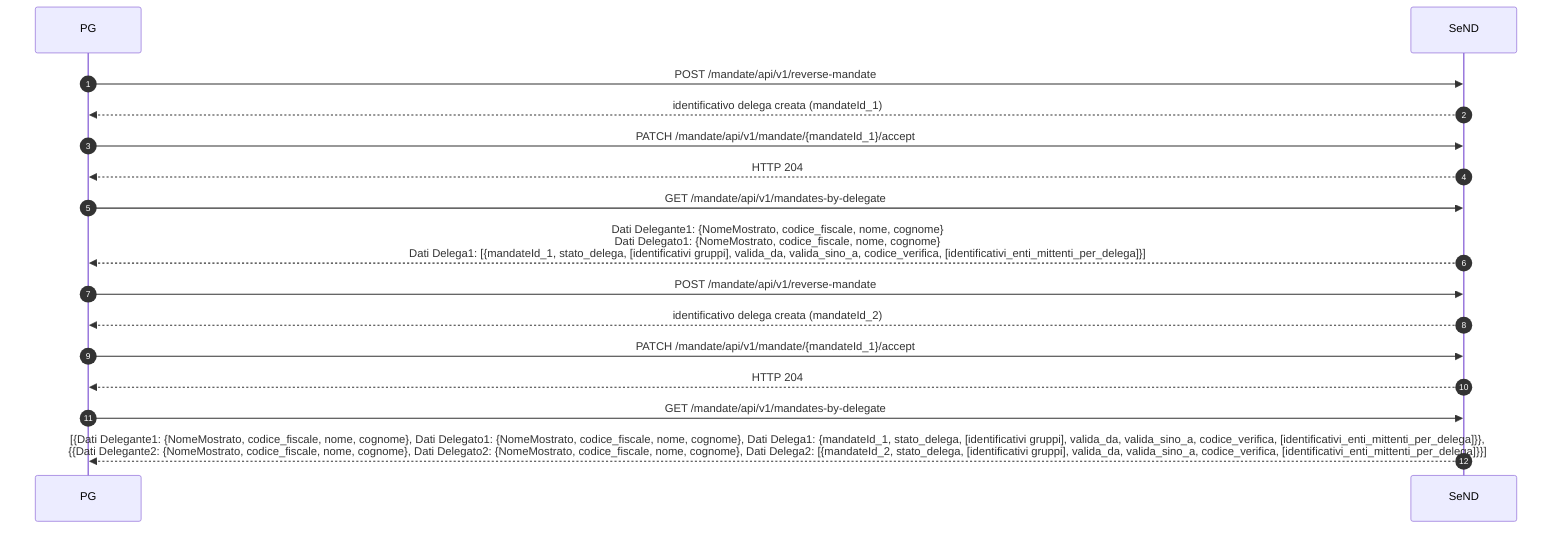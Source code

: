 sequenceDiagram
    autonumber
    PG->>SeND:  POST /mandate/api/v1/reverse-mandate
    SeND-->>PG: identificativo delega creata (mandateId_1)
    PG->>SeND:  PATCH /mandate/api/v1/mandate/{mandateId_1}/accept
    SeND-->>PG: HTTP 204    
    PG->>SeND:  GET /mandate/api/v1/mandates-by-delegate
    SeND-->>PG: Dati Delegante1: {NomeMostrato, codice_fiscale, nome, cognome} <br> Dati Delegato1: {NomeMostrato, codice_fiscale, nome, cognome}<br>Dati Delega1: [{mandateId_1, stato_delega, [identificativi gruppi], valida_da, valida_sino_a, codice_verifica, [identificativi_enti_mittenti_per_delega]}]
    PG->>SeND:  POST /mandate/api/v1/reverse-mandate
    SeND-->>PG: identificativo delega creata (mandateId_2)
    PG->>SeND:  PATCH /mandate/api/v1/mandate/{mandateId_1}/accept
    SeND-->>PG: HTTP 204    
    PG->>SeND:  GET /mandate/api/v1/mandates-by-delegate
    SeND-->>PG: [{Dati Delegante1: {NomeMostrato, codice_fiscale, nome, cognome}, Dati Delegato1: {NomeMostrato, codice_fiscale, nome, cognome}, Dati Delega1: {mandateId_1, stato_delega, [identificativi gruppi], valida_da, valida_sino_a, codice_verifica, [identificativi_enti_mittenti_per_delega]}}, <br>{{Dati Delegante2: {NomeMostrato, codice_fiscale, nome, cognome}, Dati Delegato2: {NomeMostrato, codice_fiscale, nome, cognome}, Dati Delega2: [{mandateId_2, stato_delega, [identificativi gruppi], valida_da, valida_sino_a, codice_verifica, [identificativi_enti_mittenti_per_delega]}}]